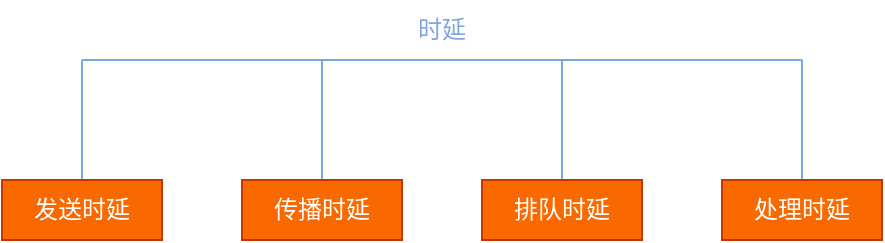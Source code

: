 <mxfile version="20.8.18" type="github">
  <diagram name="第 1 页" id="eINS-t5E3cE0eenCZ1yt">
    <mxGraphModel dx="776" dy="419" grid="1" gridSize="10" guides="1" tooltips="1" connect="1" arrows="1" fold="1" page="1" pageScale="1" pageWidth="827" pageHeight="1169" math="0" shadow="0">
      <root>
        <mxCell id="0" />
        <mxCell id="1" parent="0" />
        <mxCell id="LMYbII-kfyPnflBK3mxc-1" value="" style="endArrow=none;html=1;rounded=0;strokeColor=#7EA6E0;" edge="1" parent="1">
          <mxGeometry width="50" height="50" relative="1" as="geometry">
            <mxPoint x="160" y="240" as="sourcePoint" />
            <mxPoint x="520" y="240" as="targetPoint" />
          </mxGeometry>
        </mxCell>
        <mxCell id="LMYbII-kfyPnflBK3mxc-2" value="" style="endArrow=none;html=1;rounded=0;strokeColor=#7EA6E0;" edge="1" parent="1">
          <mxGeometry width="50" height="50" relative="1" as="geometry">
            <mxPoint x="160" y="310" as="sourcePoint" />
            <mxPoint x="160" y="240" as="targetPoint" />
          </mxGeometry>
        </mxCell>
        <mxCell id="LMYbII-kfyPnflBK3mxc-3" value="" style="endArrow=none;html=1;rounded=0;strokeColor=#7EA6E0;" edge="1" parent="1">
          <mxGeometry width="50" height="50" relative="1" as="geometry">
            <mxPoint x="280" y="310" as="sourcePoint" />
            <mxPoint x="280" y="240" as="targetPoint" />
          </mxGeometry>
        </mxCell>
        <mxCell id="LMYbII-kfyPnflBK3mxc-4" value="" style="endArrow=none;html=1;rounded=0;strokeColor=#7EA6E0;" edge="1" parent="1">
          <mxGeometry width="50" height="50" relative="1" as="geometry">
            <mxPoint x="400" y="310" as="sourcePoint" />
            <mxPoint x="400" y="240" as="targetPoint" />
          </mxGeometry>
        </mxCell>
        <mxCell id="LMYbII-kfyPnflBK3mxc-5" value="" style="endArrow=none;html=1;rounded=0;strokeColor=#7EA6E0;" edge="1" parent="1">
          <mxGeometry width="50" height="50" relative="1" as="geometry">
            <mxPoint x="520" y="310" as="sourcePoint" />
            <mxPoint x="520" y="240" as="targetPoint" />
          </mxGeometry>
        </mxCell>
        <mxCell id="LMYbII-kfyPnflBK3mxc-6" value="发送时延" style="rounded=0;whiteSpace=wrap;html=1;fillColor=#fa6800;strokeColor=#C73500;fontColor=#ffffff;" vertex="1" parent="1">
          <mxGeometry x="120" y="300" width="80" height="30" as="geometry" />
        </mxCell>
        <mxCell id="LMYbII-kfyPnflBK3mxc-7" value="传播时延" style="rounded=0;whiteSpace=wrap;html=1;fillColor=#fa6800;strokeColor=#C73500;fontColor=#ffffff;" vertex="1" parent="1">
          <mxGeometry x="240" y="300" width="80" height="30" as="geometry" />
        </mxCell>
        <mxCell id="LMYbII-kfyPnflBK3mxc-8" value="排队时延" style="rounded=0;whiteSpace=wrap;html=1;fillColor=#fa6800;strokeColor=#C73500;fontColor=#ffffff;" vertex="1" parent="1">
          <mxGeometry x="360" y="300" width="80" height="30" as="geometry" />
        </mxCell>
        <mxCell id="LMYbII-kfyPnflBK3mxc-9" value="处理时延" style="rounded=0;whiteSpace=wrap;html=1;fillColor=#fa6800;strokeColor=#C73500;fontColor=#ffffff;" vertex="1" parent="1">
          <mxGeometry x="480" y="300" width="80" height="30" as="geometry" />
        </mxCell>
        <mxCell id="LMYbII-kfyPnflBK3mxc-10" value="时延" style="text;strokeColor=none;align=center;fillColor=none;html=1;verticalAlign=middle;whiteSpace=wrap;rounded=0;fontColor=#7EA6E0;labelBackgroundColor=none;fontStyle=0" vertex="1" parent="1">
          <mxGeometry x="310" y="210" width="60" height="30" as="geometry" />
        </mxCell>
      </root>
    </mxGraphModel>
  </diagram>
</mxfile>
